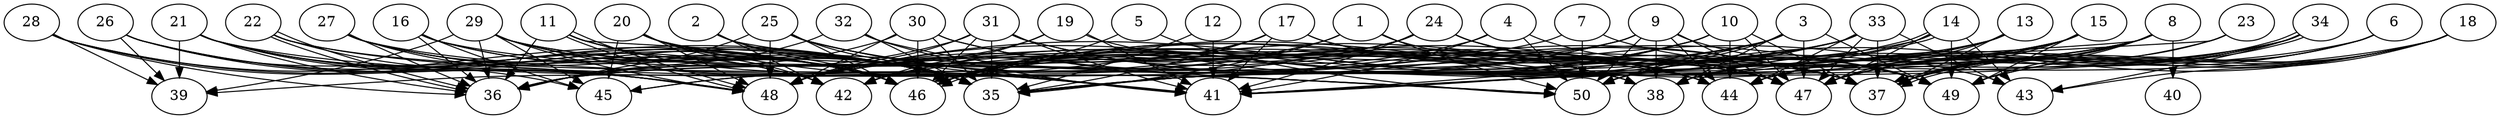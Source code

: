 // DAG automatically generated by daggen at Thu Oct  3 14:07:56 2019
// ./daggen --dot -n 50 --ccr 0.3 --fat 0.9 --regular 0.5 --density 0.7 --mindata 5242880 --maxdata 52428800 
digraph G {
  1 [size="62064640", alpha="0.06", expect_size="18619392"] 
  1 -> 35 [size ="18619392"]
  1 -> 42 [size ="18619392"]
  1 -> 44 [size ="18619392"]
  1 -> 50 [size ="18619392"]
  2 [size="111158613", alpha="0.02", expect_size="33347584"] 
  2 -> 35 [size ="33347584"]
  2 -> 41 [size ="33347584"]
  2 -> 42 [size ="33347584"]
  2 -> 46 [size ="33347584"]
  3 [size="72386560", alpha="0.16", expect_size="21715968"] 
  3 -> 35 [size ="21715968"]
  3 -> 38 [size ="21715968"]
  3 -> 41 [size ="21715968"]
  3 -> 45 [size ="21715968"]
  3 -> 47 [size ="21715968"]
  3 -> 49 [size ="21715968"]
  3 -> 50 [size ="21715968"]
  4 [size="65416533", alpha="0.17", expect_size="19624960"] 
  4 -> 41 [size ="19624960"]
  4 -> 46 [size ="19624960"]
  4 -> 47 [size ="19624960"]
  4 -> 50 [size ="19624960"]
  5 [size="101864107", alpha="0.12", expect_size="30559232"] 
  5 -> 46 [size ="30559232"]
  5 -> 50 [size ="30559232"]
  6 [size="85278720", alpha="0.04", expect_size="25583616"] 
  6 -> 37 [size ="25583616"]
  6 -> 44 [size ="25583616"]
  6 -> 46 [size ="25583616"]
  6 -> 49 [size ="25583616"]
  7 [size="67727360", alpha="0.04", expect_size="20318208"] 
  7 -> 39 [size ="20318208"]
  7 -> 49 [size ="20318208"]
  7 -> 50 [size ="20318208"]
  8 [size="63767893", alpha="0.01", expect_size="19130368"] 
  8 -> 35 [size ="19130368"]
  8 -> 37 [size ="19130368"]
  8 -> 40 [size ="19130368"]
  8 -> 41 [size ="19130368"]
  8 -> 42 [size ="19130368"]
  8 -> 47 [size ="19130368"]
  8 -> 48 [size ="19130368"]
  8 -> 49 [size ="19130368"]
  8 -> 50 [size ="19130368"]
  9 [size="130051413", alpha="0.14", expect_size="39015424"] 
  9 -> 38 [size ="39015424"]
  9 -> 42 [size ="39015424"]
  9 -> 44 [size ="39015424"]
  9 -> 45 [size ="39015424"]
  9 -> 46 [size ="39015424"]
  9 -> 47 [size ="39015424"]
  9 -> 49 [size ="39015424"]
  9 -> 50 [size ="39015424"]
  10 [size="160037547", alpha="0.05", expect_size="48011264"] 
  10 -> 35 [size ="48011264"]
  10 -> 37 [size ="48011264"]
  10 -> 44 [size ="48011264"]
  10 -> 46 [size ="48011264"]
  10 -> 47 [size ="48011264"]
  10 -> 48 [size ="48011264"]
  11 [size="160802133", alpha="0.01", expect_size="48240640"] 
  11 -> 35 [size ="48240640"]
  11 -> 36 [size ="48240640"]
  11 -> 41 [size ="48240640"]
  11 -> 46 [size ="48240640"]
  11 -> 48 [size ="48240640"]
  11 -> 48 [size ="48240640"]
  11 -> 50 [size ="48240640"]
  12 [size="52462933", alpha="0.08", expect_size="15738880"] 
  12 -> 35 [size ="15738880"]
  12 -> 41 [size ="15738880"]
  13 [size="64378880", alpha="0.15", expect_size="19313664"] 
  13 -> 35 [size ="19313664"]
  13 -> 37 [size ="19313664"]
  13 -> 46 [size ="19313664"]
  13 -> 47 [size ="19313664"]
  13 -> 50 [size ="19313664"]
  14 [size="35112960", alpha="0.03", expect_size="10533888"] 
  14 -> 43 [size ="10533888"]
  14 -> 46 [size ="10533888"]
  14 -> 46 [size ="10533888"]
  14 -> 47 [size ="10533888"]
  14 -> 48 [size ="10533888"]
  14 -> 49 [size ="10533888"]
  14 -> 50 [size ="10533888"]
  15 [size="170110293", alpha="0.04", expect_size="51033088"] 
  15 -> 35 [size ="51033088"]
  15 -> 36 [size ="51033088"]
  15 -> 37 [size ="51033088"]
  15 -> 44 [size ="51033088"]
  15 -> 49 [size ="51033088"]
  15 -> 50 [size ="51033088"]
  16 [size="104034987", alpha="0.17", expect_size="31210496"] 
  16 -> 35 [size ="31210496"]
  16 -> 36 [size ="31210496"]
  16 -> 45 [size ="31210496"]
  16 -> 46 [size ="31210496"]
  16 -> 47 [size ="31210496"]
  17 [size="136861013", alpha="0.02", expect_size="41058304"] 
  17 -> 35 [size ="41058304"]
  17 -> 37 [size ="41058304"]
  17 -> 41 [size ="41058304"]
  17 -> 44 [size ="41058304"]
  17 -> 46 [size ="41058304"]
  17 -> 48 [size ="41058304"]
  18 [size="165748053", alpha="0.12", expect_size="49724416"] 
  18 -> 37 [size ="49724416"]
  18 -> 43 [size ="49724416"]
  18 -> 44 [size ="49724416"]
  18 -> 47 [size ="49724416"]
  18 -> 48 [size ="49724416"]
  18 -> 49 [size ="49724416"]
  18 -> 50 [size ="49724416"]
  19 [size="174749013", alpha="0.14", expect_size="52424704"] 
  19 -> 41 [size ="52424704"]
  19 -> 42 [size ="52424704"]
  19 -> 43 [size ="52424704"]
  19 -> 48 [size ="52424704"]
  20 [size="130457600", alpha="0.12", expect_size="39137280"] 
  20 -> 38 [size ="39137280"]
  20 -> 42 [size ="39137280"]
  20 -> 45 [size ="39137280"]
  20 -> 46 [size ="39137280"]
  20 -> 47 [size ="39137280"]
  20 -> 48 [size ="39137280"]
  21 [size="173199360", alpha="0.16", expect_size="51959808"] 
  21 -> 35 [size ="51959808"]
  21 -> 36 [size ="51959808"]
  21 -> 39 [size ="51959808"]
  21 -> 42 [size ="51959808"]
  21 -> 46 [size ="51959808"]
  21 -> 48 [size ="51959808"]
  21 -> 50 [size ="51959808"]
  22 [size="21538133", alpha="0.12", expect_size="6461440"] 
  22 -> 36 [size ="6461440"]
  22 -> 36 [size ="6461440"]
  22 -> 41 [size ="6461440"]
  22 -> 48 [size ="6461440"]
  22 -> 50 [size ="6461440"]
  23 [size="88340480", alpha="0.15", expect_size="26502144"] 
  23 -> 37 [size ="26502144"]
  23 -> 38 [size ="26502144"]
  23 -> 41 [size ="26502144"]
  24 [size="46731947", alpha="0.03", expect_size="14019584"] 
  24 -> 35 [size ="14019584"]
  24 -> 37 [size ="14019584"]
  24 -> 41 [size ="14019584"]
  24 -> 44 [size ="14019584"]
  24 -> 46 [size ="14019584"]
  24 -> 47 [size ="14019584"]
  24 -> 48 [size ="14019584"]
  25 [size="70208853", alpha="0.03", expect_size="21062656"] 
  25 -> 35 [size ="21062656"]
  25 -> 36 [size ="21062656"]
  25 -> 38 [size ="21062656"]
  25 -> 41 [size ="21062656"]
  25 -> 44 [size ="21062656"]
  25 -> 46 [size ="21062656"]
  25 -> 48 [size ="21062656"]
  26 [size="102242987", alpha="0.11", expect_size="30672896"] 
  26 -> 35 [size ="30672896"]
  26 -> 39 [size ="30672896"]
  26 -> 45 [size ="30672896"]
  26 -> 46 [size ="30672896"]
  26 -> 48 [size ="30672896"]
  27 [size="79100587", alpha="0.05", expect_size="23730176"] 
  27 -> 35 [size ="23730176"]
  27 -> 36 [size ="23730176"]
  27 -> 42 [size ="23730176"]
  27 -> 46 [size ="23730176"]
  27 -> 48 [size ="23730176"]
  27 -> 50 [size ="23730176"]
  28 [size="97061547", alpha="0.06", expect_size="29118464"] 
  28 -> 35 [size ="29118464"]
  28 -> 36 [size ="29118464"]
  28 -> 39 [size ="29118464"]
  28 -> 46 [size ="29118464"]
  28 -> 48 [size ="29118464"]
  29 [size="33658880", alpha="0.01", expect_size="10097664"] 
  29 -> 35 [size ="10097664"]
  29 -> 36 [size ="10097664"]
  29 -> 37 [size ="10097664"]
  29 -> 39 [size ="10097664"]
  29 -> 41 [size ="10097664"]
  29 -> 44 [size ="10097664"]
  29 -> 45 [size ="10097664"]
  29 -> 46 [size ="10097664"]
  29 -> 48 [size ="10097664"]
  30 [size="146240853", alpha="0.13", expect_size="43872256"] 
  30 -> 35 [size ="43872256"]
  30 -> 36 [size ="43872256"]
  30 -> 37 [size ="43872256"]
  30 -> 44 [size ="43872256"]
  30 -> 46 [size ="43872256"]
  30 -> 48 [size ="43872256"]
  31 [size="86606507", alpha="0.04", expect_size="25981952"] 
  31 -> 35 [size ="25981952"]
  31 -> 36 [size ="25981952"]
  31 -> 37 [size ="25981952"]
  31 -> 41 [size ="25981952"]
  31 -> 46 [size ="25981952"]
  31 -> 48 [size ="25981952"]
  31 -> 49 [size ="25981952"]
  32 [size="56630613", alpha="0.20", expect_size="16989184"] 
  32 -> 35 [size ="16989184"]
  32 -> 36 [size ="16989184"]
  32 -> 38 [size ="16989184"]
  32 -> 41 [size ="16989184"]
  33 [size="149995520", alpha="0.01", expect_size="44998656"] 
  33 -> 35 [size ="44998656"]
  33 -> 36 [size ="44998656"]
  33 -> 37 [size ="44998656"]
  33 -> 41 [size ="44998656"]
  33 -> 43 [size ="44998656"]
  33 -> 44 [size ="44998656"]
  33 -> 47 [size ="44998656"]
  33 -> 48 [size ="44998656"]
  34 [size="107045547", alpha="0.05", expect_size="32113664"] 
  34 -> 35 [size ="32113664"]
  34 -> 37 [size ="32113664"]
  34 -> 37 [size ="32113664"]
  34 -> 38 [size ="32113664"]
  34 -> 41 [size ="32113664"]
  34 -> 43 [size ="32113664"]
  34 -> 44 [size ="32113664"]
  34 -> 47 [size ="32113664"]
  35 [size="133007360", alpha="0.08", expect_size="39902208"] 
  36 [size="154978987", alpha="0.02", expect_size="46493696"] 
  37 [size="83483307", alpha="0.12", expect_size="25044992"] 
  38 [size="126061227", alpha="0.20", expect_size="37818368"] 
  39 [size="171714560", alpha="0.08", expect_size="51514368"] 
  40 [size="18449067", alpha="0.11", expect_size="5534720"] 
  41 [size="123398827", alpha="0.13", expect_size="37019648"] 
  42 [size="158037333", alpha="0.16", expect_size="47411200"] 
  43 [size="157347840", alpha="0.08", expect_size="47204352"] 
  44 [size="168236373", alpha="0.03", expect_size="50470912"] 
  45 [size="51053227", alpha="0.05", expect_size="15315968"] 
  46 [size="115725653", alpha="0.18", expect_size="34717696"] 
  47 [size="134236160", alpha="0.19", expect_size="40270848"] 
  48 [size="68683093", alpha="0.10", expect_size="20604928"] 
  49 [size="67345067", alpha="0.03", expect_size="20203520"] 
  50 [size="130205013", alpha="0.13", expect_size="39061504"] 
}
